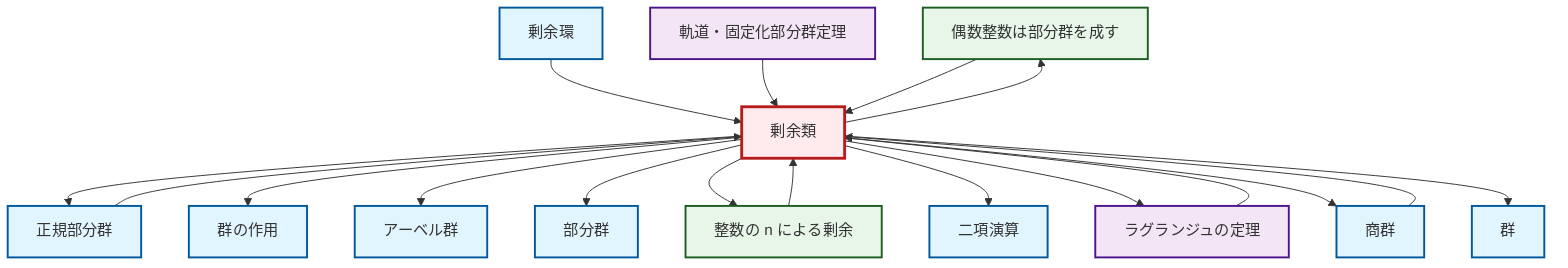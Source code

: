 graph TD
    classDef definition fill:#e1f5fe,stroke:#01579b,stroke-width:2px
    classDef theorem fill:#f3e5f5,stroke:#4a148c,stroke-width:2px
    classDef axiom fill:#fff3e0,stroke:#e65100,stroke-width:2px
    classDef example fill:#e8f5e9,stroke:#1b5e20,stroke-width:2px
    classDef current fill:#ffebee,stroke:#b71c1c,stroke-width:3px
    ex-even-integers-subgroup["偶数整数は部分群を成す"]:::example
    def-abelian-group["アーベル群"]:::definition
    def-binary-operation["二項演算"]:::definition
    def-group-action["群の作用"]:::definition
    def-normal-subgroup["正規部分群"]:::definition
    def-subgroup["部分群"]:::definition
    ex-quotient-integers-mod-n["整数の n による剰余"]:::example
    def-quotient-ring["剰余環"]:::definition
    def-group["群"]:::definition
    def-quotient-group["商群"]:::definition
    thm-orbit-stabilizer["軌道・固定化部分群定理"]:::theorem
    thm-lagrange["ラグランジュの定理"]:::theorem
    def-coset["剰余類"]:::definition
    def-normal-subgroup --> def-coset
    def-quotient-group --> def-coset
    def-coset --> def-normal-subgroup
    def-coset --> def-group-action
    def-quotient-ring --> def-coset
    def-coset --> def-abelian-group
    thm-orbit-stabilizer --> def-coset
    ex-quotient-integers-mod-n --> def-coset
    def-coset --> def-subgroup
    thm-lagrange --> def-coset
    def-coset --> ex-quotient-integers-mod-n
    def-coset --> def-binary-operation
    def-coset --> ex-even-integers-subgroup
    def-coset --> thm-lagrange
    def-coset --> def-quotient-group
    def-coset --> def-group
    ex-even-integers-subgroup --> def-coset
    class def-coset current